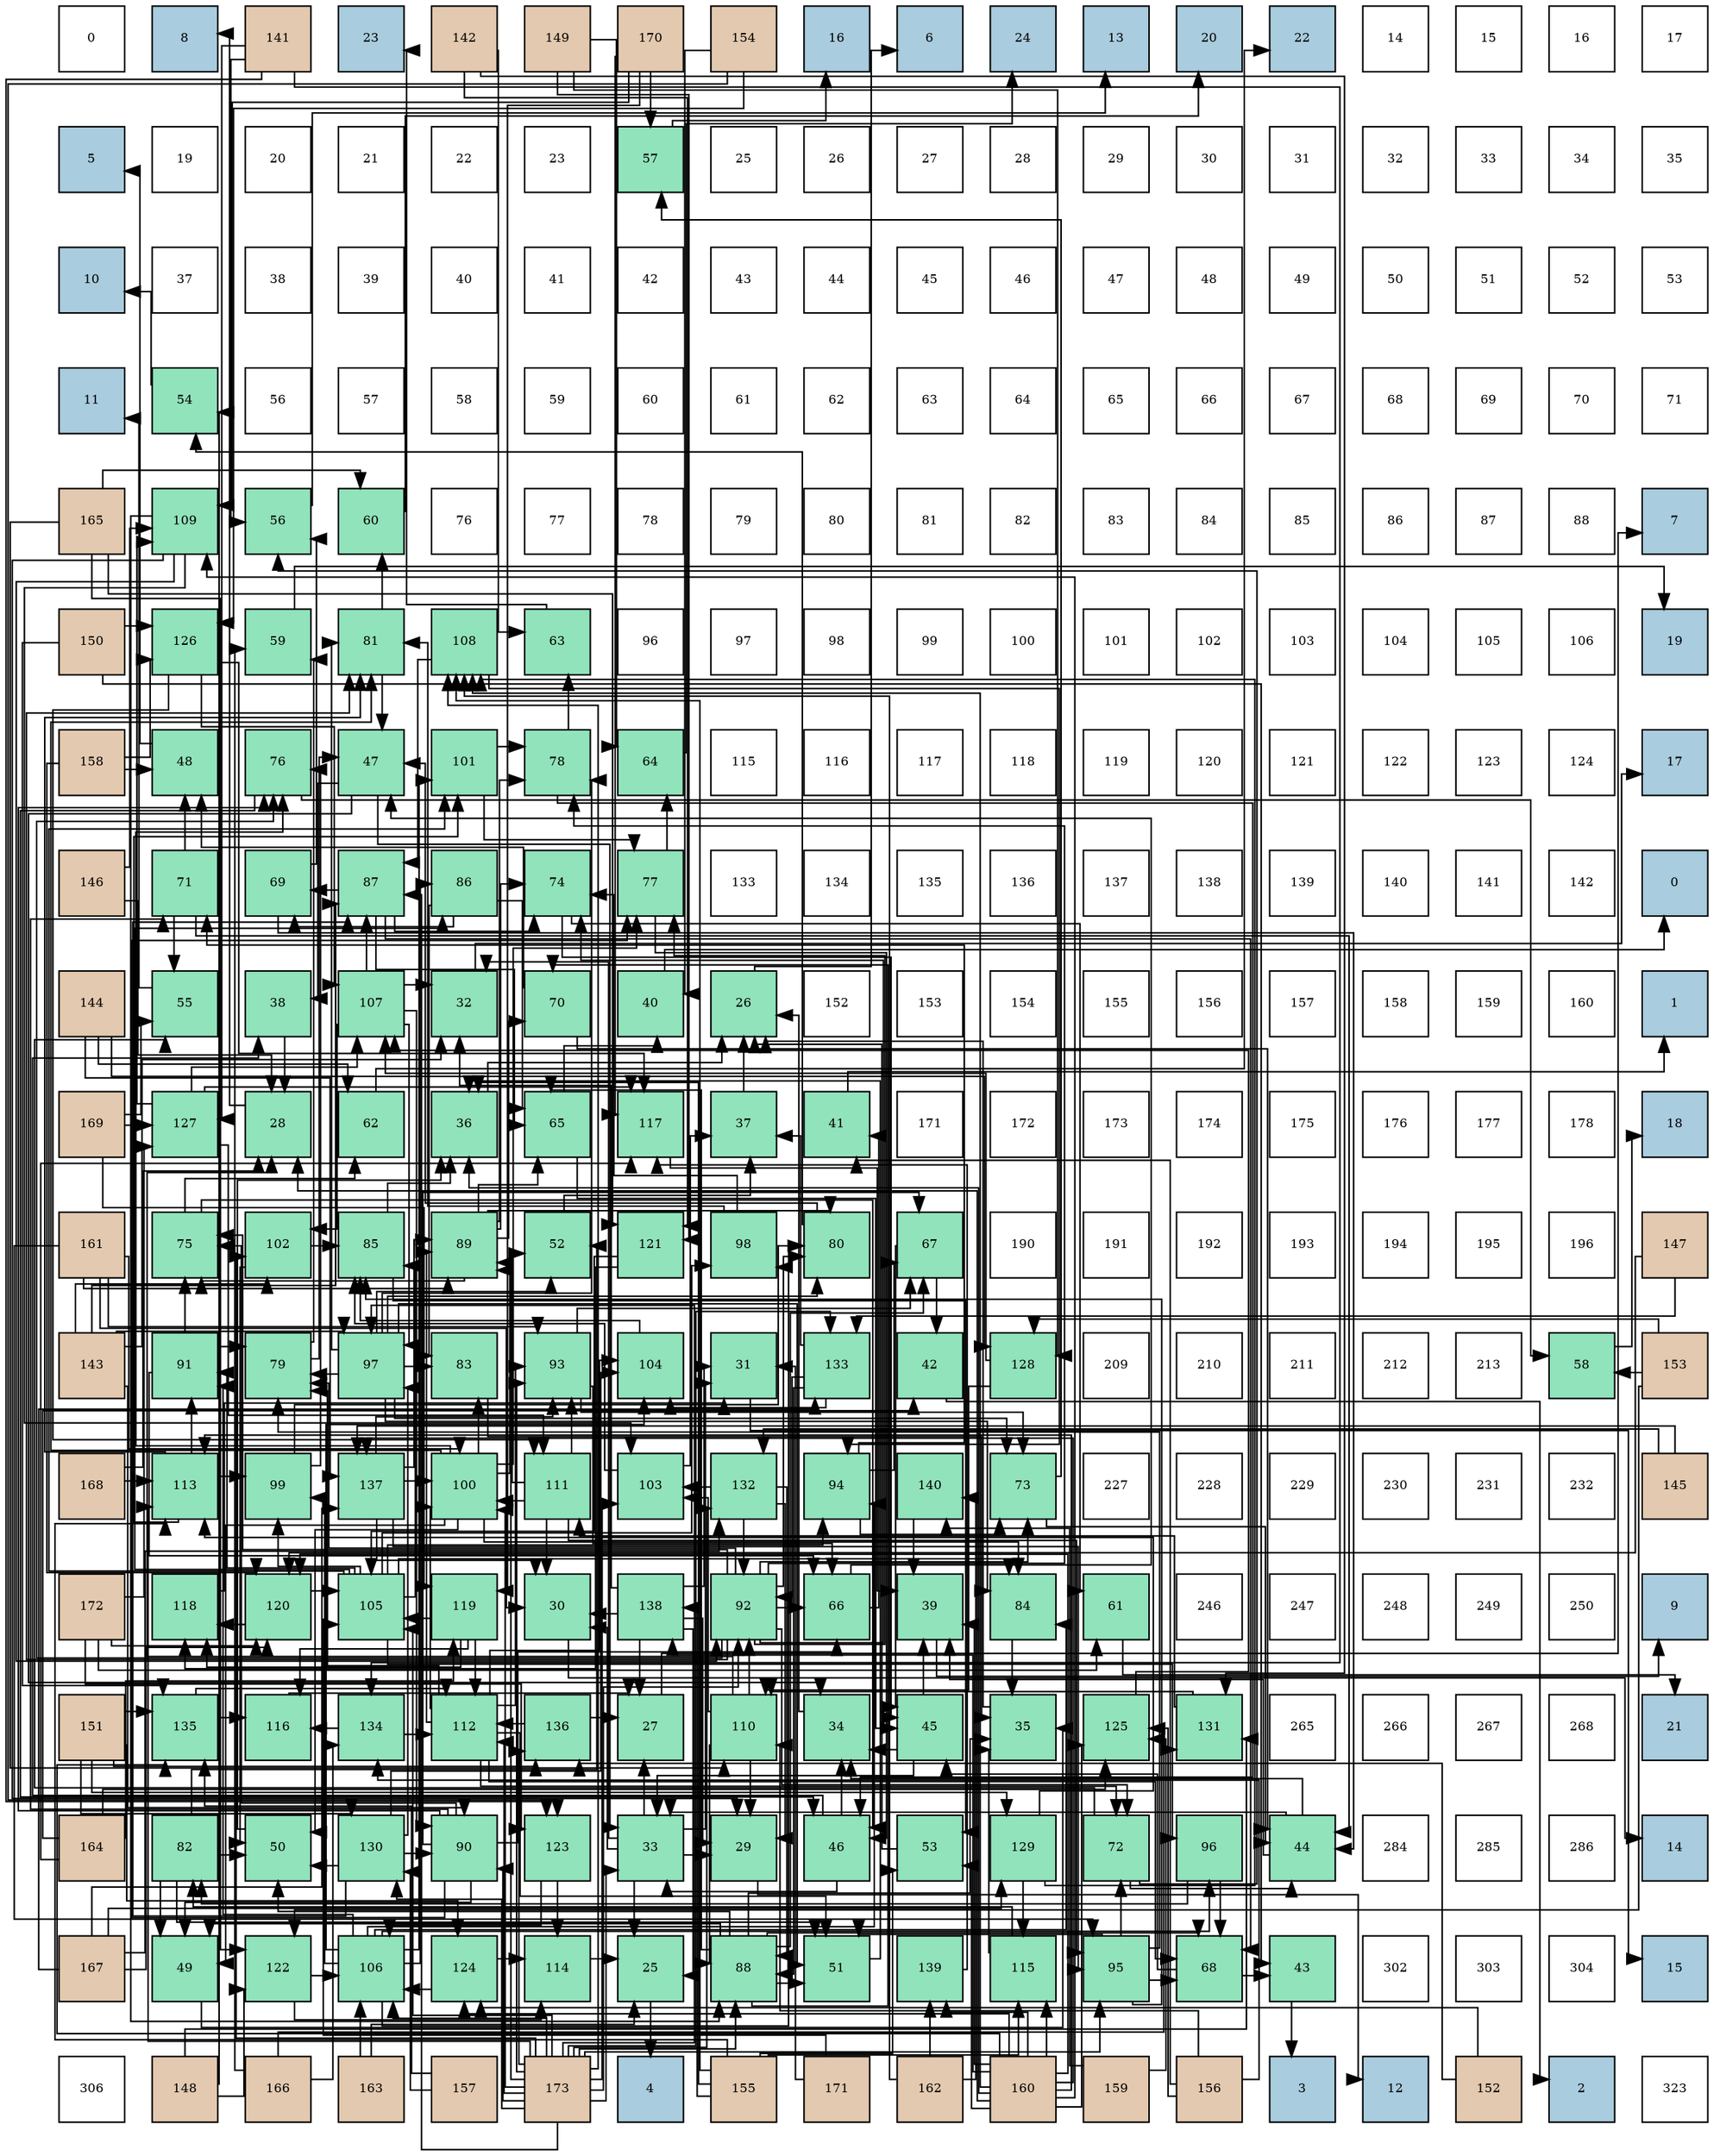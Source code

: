 digraph layout{
 rankdir=TB;
 splines=ortho;
 node [style=filled shape=square fixedsize=true width=0.6];
0[label="0", fontsize=8, fillcolor="#ffffff"];
1[label="8", fontsize=8, fillcolor="#a9ccde"];
2[label="141", fontsize=8, fillcolor="#e3c9af"];
3[label="23", fontsize=8, fillcolor="#a9ccde"];
4[label="142", fontsize=8, fillcolor="#e3c9af"];
5[label="149", fontsize=8, fillcolor="#e3c9af"];
6[label="170", fontsize=8, fillcolor="#e3c9af"];
7[label="154", fontsize=8, fillcolor="#e3c9af"];
8[label="16", fontsize=8, fillcolor="#a9ccde"];
9[label="6", fontsize=8, fillcolor="#a9ccde"];
10[label="24", fontsize=8, fillcolor="#a9ccde"];
11[label="13", fontsize=8, fillcolor="#a9ccde"];
12[label="20", fontsize=8, fillcolor="#a9ccde"];
13[label="22", fontsize=8, fillcolor="#a9ccde"];
14[label="14", fontsize=8, fillcolor="#ffffff"];
15[label="15", fontsize=8, fillcolor="#ffffff"];
16[label="16", fontsize=8, fillcolor="#ffffff"];
17[label="17", fontsize=8, fillcolor="#ffffff"];
18[label="5", fontsize=8, fillcolor="#a9ccde"];
19[label="19", fontsize=8, fillcolor="#ffffff"];
20[label="20", fontsize=8, fillcolor="#ffffff"];
21[label="21", fontsize=8, fillcolor="#ffffff"];
22[label="22", fontsize=8, fillcolor="#ffffff"];
23[label="23", fontsize=8, fillcolor="#ffffff"];
24[label="57", fontsize=8, fillcolor="#91e3bb"];
25[label="25", fontsize=8, fillcolor="#ffffff"];
26[label="26", fontsize=8, fillcolor="#ffffff"];
27[label="27", fontsize=8, fillcolor="#ffffff"];
28[label="28", fontsize=8, fillcolor="#ffffff"];
29[label="29", fontsize=8, fillcolor="#ffffff"];
30[label="30", fontsize=8, fillcolor="#ffffff"];
31[label="31", fontsize=8, fillcolor="#ffffff"];
32[label="32", fontsize=8, fillcolor="#ffffff"];
33[label="33", fontsize=8, fillcolor="#ffffff"];
34[label="34", fontsize=8, fillcolor="#ffffff"];
35[label="35", fontsize=8, fillcolor="#ffffff"];
36[label="10", fontsize=8, fillcolor="#a9ccde"];
37[label="37", fontsize=8, fillcolor="#ffffff"];
38[label="38", fontsize=8, fillcolor="#ffffff"];
39[label="39", fontsize=8, fillcolor="#ffffff"];
40[label="40", fontsize=8, fillcolor="#ffffff"];
41[label="41", fontsize=8, fillcolor="#ffffff"];
42[label="42", fontsize=8, fillcolor="#ffffff"];
43[label="43", fontsize=8, fillcolor="#ffffff"];
44[label="44", fontsize=8, fillcolor="#ffffff"];
45[label="45", fontsize=8, fillcolor="#ffffff"];
46[label="46", fontsize=8, fillcolor="#ffffff"];
47[label="47", fontsize=8, fillcolor="#ffffff"];
48[label="48", fontsize=8, fillcolor="#ffffff"];
49[label="49", fontsize=8, fillcolor="#ffffff"];
50[label="50", fontsize=8, fillcolor="#ffffff"];
51[label="51", fontsize=8, fillcolor="#ffffff"];
52[label="52", fontsize=8, fillcolor="#ffffff"];
53[label="53", fontsize=8, fillcolor="#ffffff"];
54[label="11", fontsize=8, fillcolor="#a9ccde"];
55[label="54", fontsize=8, fillcolor="#91e3bb"];
56[label="56", fontsize=8, fillcolor="#ffffff"];
57[label="57", fontsize=8, fillcolor="#ffffff"];
58[label="58", fontsize=8, fillcolor="#ffffff"];
59[label="59", fontsize=8, fillcolor="#ffffff"];
60[label="60", fontsize=8, fillcolor="#ffffff"];
61[label="61", fontsize=8, fillcolor="#ffffff"];
62[label="62", fontsize=8, fillcolor="#ffffff"];
63[label="63", fontsize=8, fillcolor="#ffffff"];
64[label="64", fontsize=8, fillcolor="#ffffff"];
65[label="65", fontsize=8, fillcolor="#ffffff"];
66[label="66", fontsize=8, fillcolor="#ffffff"];
67[label="67", fontsize=8, fillcolor="#ffffff"];
68[label="68", fontsize=8, fillcolor="#ffffff"];
69[label="69", fontsize=8, fillcolor="#ffffff"];
70[label="70", fontsize=8, fillcolor="#ffffff"];
71[label="71", fontsize=8, fillcolor="#ffffff"];
72[label="165", fontsize=8, fillcolor="#e3c9af"];
73[label="109", fontsize=8, fillcolor="#91e3bb"];
74[label="56", fontsize=8, fillcolor="#91e3bb"];
75[label="60", fontsize=8, fillcolor="#91e3bb"];
76[label="76", fontsize=8, fillcolor="#ffffff"];
77[label="77", fontsize=8, fillcolor="#ffffff"];
78[label="78", fontsize=8, fillcolor="#ffffff"];
79[label="79", fontsize=8, fillcolor="#ffffff"];
80[label="80", fontsize=8, fillcolor="#ffffff"];
81[label="81", fontsize=8, fillcolor="#ffffff"];
82[label="82", fontsize=8, fillcolor="#ffffff"];
83[label="83", fontsize=8, fillcolor="#ffffff"];
84[label="84", fontsize=8, fillcolor="#ffffff"];
85[label="85", fontsize=8, fillcolor="#ffffff"];
86[label="86", fontsize=8, fillcolor="#ffffff"];
87[label="87", fontsize=8, fillcolor="#ffffff"];
88[label="88", fontsize=8, fillcolor="#ffffff"];
89[label="7", fontsize=8, fillcolor="#a9ccde"];
90[label="150", fontsize=8, fillcolor="#e3c9af"];
91[label="126", fontsize=8, fillcolor="#91e3bb"];
92[label="59", fontsize=8, fillcolor="#91e3bb"];
93[label="81", fontsize=8, fillcolor="#91e3bb"];
94[label="108", fontsize=8, fillcolor="#91e3bb"];
95[label="63", fontsize=8, fillcolor="#91e3bb"];
96[label="96", fontsize=8, fillcolor="#ffffff"];
97[label="97", fontsize=8, fillcolor="#ffffff"];
98[label="98", fontsize=8, fillcolor="#ffffff"];
99[label="99", fontsize=8, fillcolor="#ffffff"];
100[label="100", fontsize=8, fillcolor="#ffffff"];
101[label="101", fontsize=8, fillcolor="#ffffff"];
102[label="102", fontsize=8, fillcolor="#ffffff"];
103[label="103", fontsize=8, fillcolor="#ffffff"];
104[label="104", fontsize=8, fillcolor="#ffffff"];
105[label="105", fontsize=8, fillcolor="#ffffff"];
106[label="106", fontsize=8, fillcolor="#ffffff"];
107[label="19", fontsize=8, fillcolor="#a9ccde"];
108[label="158", fontsize=8, fillcolor="#e3c9af"];
109[label="48", fontsize=8, fillcolor="#91e3bb"];
110[label="76", fontsize=8, fillcolor="#91e3bb"];
111[label="47", fontsize=8, fillcolor="#91e3bb"];
112[label="101", fontsize=8, fillcolor="#91e3bb"];
113[label="78", fontsize=8, fillcolor="#91e3bb"];
114[label="64", fontsize=8, fillcolor="#91e3bb"];
115[label="115", fontsize=8, fillcolor="#ffffff"];
116[label="116", fontsize=8, fillcolor="#ffffff"];
117[label="117", fontsize=8, fillcolor="#ffffff"];
118[label="118", fontsize=8, fillcolor="#ffffff"];
119[label="119", fontsize=8, fillcolor="#ffffff"];
120[label="120", fontsize=8, fillcolor="#ffffff"];
121[label="121", fontsize=8, fillcolor="#ffffff"];
122[label="122", fontsize=8, fillcolor="#ffffff"];
123[label="123", fontsize=8, fillcolor="#ffffff"];
124[label="124", fontsize=8, fillcolor="#ffffff"];
125[label="17", fontsize=8, fillcolor="#a9ccde"];
126[label="146", fontsize=8, fillcolor="#e3c9af"];
127[label="71", fontsize=8, fillcolor="#91e3bb"];
128[label="69", fontsize=8, fillcolor="#91e3bb"];
129[label="87", fontsize=8, fillcolor="#91e3bb"];
130[label="86", fontsize=8, fillcolor="#91e3bb"];
131[label="74", fontsize=8, fillcolor="#91e3bb"];
132[label="77", fontsize=8, fillcolor="#91e3bb"];
133[label="133", fontsize=8, fillcolor="#ffffff"];
134[label="134", fontsize=8, fillcolor="#ffffff"];
135[label="135", fontsize=8, fillcolor="#ffffff"];
136[label="136", fontsize=8, fillcolor="#ffffff"];
137[label="137", fontsize=8, fillcolor="#ffffff"];
138[label="138", fontsize=8, fillcolor="#ffffff"];
139[label="139", fontsize=8, fillcolor="#ffffff"];
140[label="140", fontsize=8, fillcolor="#ffffff"];
141[label="141", fontsize=8, fillcolor="#ffffff"];
142[label="142", fontsize=8, fillcolor="#ffffff"];
143[label="0", fontsize=8, fillcolor="#a9ccde"];
144[label="144", fontsize=8, fillcolor="#e3c9af"];
145[label="55", fontsize=8, fillcolor="#91e3bb"];
146[label="38", fontsize=8, fillcolor="#91e3bb"];
147[label="107", fontsize=8, fillcolor="#91e3bb"];
148[label="32", fontsize=8, fillcolor="#91e3bb"];
149[label="70", fontsize=8, fillcolor="#91e3bb"];
150[label="40", fontsize=8, fillcolor="#91e3bb"];
151[label="26", fontsize=8, fillcolor="#91e3bb"];
152[label="152", fontsize=8, fillcolor="#ffffff"];
153[label="153", fontsize=8, fillcolor="#ffffff"];
154[label="154", fontsize=8, fillcolor="#ffffff"];
155[label="155", fontsize=8, fillcolor="#ffffff"];
156[label="156", fontsize=8, fillcolor="#ffffff"];
157[label="157", fontsize=8, fillcolor="#ffffff"];
158[label="158", fontsize=8, fillcolor="#ffffff"];
159[label="159", fontsize=8, fillcolor="#ffffff"];
160[label="160", fontsize=8, fillcolor="#ffffff"];
161[label="1", fontsize=8, fillcolor="#a9ccde"];
162[label="169", fontsize=8, fillcolor="#e3c9af"];
163[label="127", fontsize=8, fillcolor="#91e3bb"];
164[label="28", fontsize=8, fillcolor="#91e3bb"];
165[label="62", fontsize=8, fillcolor="#91e3bb"];
166[label="36", fontsize=8, fillcolor="#91e3bb"];
167[label="65", fontsize=8, fillcolor="#91e3bb"];
168[label="117", fontsize=8, fillcolor="#91e3bb"];
169[label="37", fontsize=8, fillcolor="#91e3bb"];
170[label="41", fontsize=8, fillcolor="#91e3bb"];
171[label="171", fontsize=8, fillcolor="#ffffff"];
172[label="172", fontsize=8, fillcolor="#ffffff"];
173[label="173", fontsize=8, fillcolor="#ffffff"];
174[label="174", fontsize=8, fillcolor="#ffffff"];
175[label="175", fontsize=8, fillcolor="#ffffff"];
176[label="176", fontsize=8, fillcolor="#ffffff"];
177[label="177", fontsize=8, fillcolor="#ffffff"];
178[label="178", fontsize=8, fillcolor="#ffffff"];
179[label="18", fontsize=8, fillcolor="#a9ccde"];
180[label="161", fontsize=8, fillcolor="#e3c9af"];
181[label="75", fontsize=8, fillcolor="#91e3bb"];
182[label="102", fontsize=8, fillcolor="#91e3bb"];
183[label="85", fontsize=8, fillcolor="#91e3bb"];
184[label="89", fontsize=8, fillcolor="#91e3bb"];
185[label="52", fontsize=8, fillcolor="#91e3bb"];
186[label="121", fontsize=8, fillcolor="#91e3bb"];
187[label="98", fontsize=8, fillcolor="#91e3bb"];
188[label="80", fontsize=8, fillcolor="#91e3bb"];
189[label="67", fontsize=8, fillcolor="#91e3bb"];
190[label="190", fontsize=8, fillcolor="#ffffff"];
191[label="191", fontsize=8, fillcolor="#ffffff"];
192[label="192", fontsize=8, fillcolor="#ffffff"];
193[label="193", fontsize=8, fillcolor="#ffffff"];
194[label="194", fontsize=8, fillcolor="#ffffff"];
195[label="195", fontsize=8, fillcolor="#ffffff"];
196[label="196", fontsize=8, fillcolor="#ffffff"];
197[label="147", fontsize=8, fillcolor="#e3c9af"];
198[label="143", fontsize=8, fillcolor="#e3c9af"];
199[label="91", fontsize=8, fillcolor="#91e3bb"];
200[label="79", fontsize=8, fillcolor="#91e3bb"];
201[label="97", fontsize=8, fillcolor="#91e3bb"];
202[label="83", fontsize=8, fillcolor="#91e3bb"];
203[label="93", fontsize=8, fillcolor="#91e3bb"];
204[label="104", fontsize=8, fillcolor="#91e3bb"];
205[label="31", fontsize=8, fillcolor="#91e3bb"];
206[label="133", fontsize=8, fillcolor="#91e3bb"];
207[label="42", fontsize=8, fillcolor="#91e3bb"];
208[label="128", fontsize=8, fillcolor="#91e3bb"];
209[label="209", fontsize=8, fillcolor="#ffffff"];
210[label="210", fontsize=8, fillcolor="#ffffff"];
211[label="211", fontsize=8, fillcolor="#ffffff"];
212[label="212", fontsize=8, fillcolor="#ffffff"];
213[label="213", fontsize=8, fillcolor="#ffffff"];
214[label="58", fontsize=8, fillcolor="#91e3bb"];
215[label="153", fontsize=8, fillcolor="#e3c9af"];
216[label="168", fontsize=8, fillcolor="#e3c9af"];
217[label="113", fontsize=8, fillcolor="#91e3bb"];
218[label="99", fontsize=8, fillcolor="#91e3bb"];
219[label="137", fontsize=8, fillcolor="#91e3bb"];
220[label="100", fontsize=8, fillcolor="#91e3bb"];
221[label="111", fontsize=8, fillcolor="#91e3bb"];
222[label="103", fontsize=8, fillcolor="#91e3bb"];
223[label="132", fontsize=8, fillcolor="#91e3bb"];
224[label="94", fontsize=8, fillcolor="#91e3bb"];
225[label="140", fontsize=8, fillcolor="#91e3bb"];
226[label="73", fontsize=8, fillcolor="#91e3bb"];
227[label="227", fontsize=8, fillcolor="#ffffff"];
228[label="228", fontsize=8, fillcolor="#ffffff"];
229[label="229", fontsize=8, fillcolor="#ffffff"];
230[label="230", fontsize=8, fillcolor="#ffffff"];
231[label="231", fontsize=8, fillcolor="#ffffff"];
232[label="232", fontsize=8, fillcolor="#ffffff"];
233[label="145", fontsize=8, fillcolor="#e3c9af"];
234[label="172", fontsize=8, fillcolor="#e3c9af"];
235[label="118", fontsize=8, fillcolor="#91e3bb"];
236[label="120", fontsize=8, fillcolor="#91e3bb"];
237[label="105", fontsize=8, fillcolor="#91e3bb"];
238[label="119", fontsize=8, fillcolor="#91e3bb"];
239[label="30", fontsize=8, fillcolor="#91e3bb"];
240[label="138", fontsize=8, fillcolor="#91e3bb"];
241[label="92", fontsize=8, fillcolor="#91e3bb"];
242[label="66", fontsize=8, fillcolor="#91e3bb"];
243[label="39", fontsize=8, fillcolor="#91e3bb"];
244[label="84", fontsize=8, fillcolor="#91e3bb"];
245[label="61", fontsize=8, fillcolor="#91e3bb"];
246[label="246", fontsize=8, fillcolor="#ffffff"];
247[label="247", fontsize=8, fillcolor="#ffffff"];
248[label="248", fontsize=8, fillcolor="#ffffff"];
249[label="249", fontsize=8, fillcolor="#ffffff"];
250[label="250", fontsize=8, fillcolor="#ffffff"];
251[label="9", fontsize=8, fillcolor="#a9ccde"];
252[label="151", fontsize=8, fillcolor="#e3c9af"];
253[label="135", fontsize=8, fillcolor="#91e3bb"];
254[label="116", fontsize=8, fillcolor="#91e3bb"];
255[label="134", fontsize=8, fillcolor="#91e3bb"];
256[label="112", fontsize=8, fillcolor="#91e3bb"];
257[label="136", fontsize=8, fillcolor="#91e3bb"];
258[label="27", fontsize=8, fillcolor="#91e3bb"];
259[label="110", fontsize=8, fillcolor="#91e3bb"];
260[label="34", fontsize=8, fillcolor="#91e3bb"];
261[label="45", fontsize=8, fillcolor="#91e3bb"];
262[label="35", fontsize=8, fillcolor="#91e3bb"];
263[label="125", fontsize=8, fillcolor="#91e3bb"];
264[label="131", fontsize=8, fillcolor="#91e3bb"];
265[label="265", fontsize=8, fillcolor="#ffffff"];
266[label="266", fontsize=8, fillcolor="#ffffff"];
267[label="267", fontsize=8, fillcolor="#ffffff"];
268[label="268", fontsize=8, fillcolor="#ffffff"];
269[label="21", fontsize=8, fillcolor="#a9ccde"];
270[label="164", fontsize=8, fillcolor="#e3c9af"];
271[label="82", fontsize=8, fillcolor="#91e3bb"];
272[label="50", fontsize=8, fillcolor="#91e3bb"];
273[label="130", fontsize=8, fillcolor="#91e3bb"];
274[label="90", fontsize=8, fillcolor="#91e3bb"];
275[label="123", fontsize=8, fillcolor="#91e3bb"];
276[label="33", fontsize=8, fillcolor="#91e3bb"];
277[label="29", fontsize=8, fillcolor="#91e3bb"];
278[label="46", fontsize=8, fillcolor="#91e3bb"];
279[label="53", fontsize=8, fillcolor="#91e3bb"];
280[label="129", fontsize=8, fillcolor="#91e3bb"];
281[label="72", fontsize=8, fillcolor="#91e3bb"];
282[label="96", fontsize=8, fillcolor="#91e3bb"];
283[label="44", fontsize=8, fillcolor="#91e3bb"];
284[label="284", fontsize=8, fillcolor="#ffffff"];
285[label="285", fontsize=8, fillcolor="#ffffff"];
286[label="286", fontsize=8, fillcolor="#ffffff"];
287[label="14", fontsize=8, fillcolor="#a9ccde"];
288[label="167", fontsize=8, fillcolor="#e3c9af"];
289[label="49", fontsize=8, fillcolor="#91e3bb"];
290[label="122", fontsize=8, fillcolor="#91e3bb"];
291[label="106", fontsize=8, fillcolor="#91e3bb"];
292[label="124", fontsize=8, fillcolor="#91e3bb"];
293[label="114", fontsize=8, fillcolor="#91e3bb"];
294[label="25", fontsize=8, fillcolor="#91e3bb"];
295[label="88", fontsize=8, fillcolor="#91e3bb"];
296[label="51", fontsize=8, fillcolor="#91e3bb"];
297[label="139", fontsize=8, fillcolor="#91e3bb"];
298[label="115", fontsize=8, fillcolor="#91e3bb"];
299[label="95", fontsize=8, fillcolor="#91e3bb"];
300[label="68", fontsize=8, fillcolor="#91e3bb"];
301[label="43", fontsize=8, fillcolor="#91e3bb"];
302[label="302", fontsize=8, fillcolor="#ffffff"];
303[label="303", fontsize=8, fillcolor="#ffffff"];
304[label="304", fontsize=8, fillcolor="#ffffff"];
305[label="15", fontsize=8, fillcolor="#a9ccde"];
306[label="306", fontsize=8, fillcolor="#ffffff"];
307[label="148", fontsize=8, fillcolor="#e3c9af"];
308[label="166", fontsize=8, fillcolor="#e3c9af"];
309[label="163", fontsize=8, fillcolor="#e3c9af"];
310[label="157", fontsize=8, fillcolor="#e3c9af"];
311[label="173", fontsize=8, fillcolor="#e3c9af"];
312[label="4", fontsize=8, fillcolor="#a9ccde"];
313[label="155", fontsize=8, fillcolor="#e3c9af"];
314[label="171", fontsize=8, fillcolor="#e3c9af"];
315[label="162", fontsize=8, fillcolor="#e3c9af"];
316[label="160", fontsize=8, fillcolor="#e3c9af"];
317[label="159", fontsize=8, fillcolor="#e3c9af"];
318[label="156", fontsize=8, fillcolor="#e3c9af"];
319[label="3", fontsize=8, fillcolor="#a9ccde"];
320[label="12", fontsize=8, fillcolor="#a9ccde"];
321[label="152", fontsize=8, fillcolor="#e3c9af"];
322[label="2", fontsize=8, fillcolor="#a9ccde"];
323[label="323", fontsize=8, fillcolor="#ffffff"];
edge [constraint=false, style=vis];294 -> 312;
151 -> 9;
258 -> 89;
164 -> 1;
277 -> 320;
239 -> 287;
205 -> 305;
148 -> 125;
276 -> 294;
276 -> 258;
276 -> 277;
276 -> 239;
276 -> 205;
276 -> 148;
260 -> 151;
262 -> 151;
166 -> 151;
169 -> 151;
146 -> 164;
243 -> 251;
150 -> 143;
170 -> 161;
207 -> 322;
301 -> 319;
283 -> 276;
283 -> 260;
283 -> 243;
261 -> 276;
261 -> 260;
261 -> 243;
278 -> 276;
278 -> 260;
278 -> 146;
111 -> 276;
111 -> 260;
111 -> 146;
109 -> 18;
289 -> 262;
272 -> 166;
296 -> 166;
185 -> 169;
279 -> 151;
55 -> 36;
145 -> 54;
74 -> 11;
24 -> 8;
214 -> 179;
92 -> 107;
75 -> 12;
245 -> 269;
165 -> 13;
95 -> 3;
114 -> 10;
167 -> 150;
167 -> 261;
242 -> 170;
242 -> 111;
189 -> 207;
189 -> 261;
300 -> 301;
300 -> 261;
128 -> 283;
128 -> 74;
149 -> 283;
149 -> 109;
127 -> 283;
127 -> 109;
127 -> 145;
281 -> 283;
281 -> 145;
281 -> 74;
226 -> 283;
226 -> 24;
131 -> 261;
131 -> 245;
181 -> 278;
181 -> 165;
110 -> 278;
110 -> 214;
132 -> 278;
132 -> 114;
113 -> 278;
113 -> 95;
200 -> 111;
200 -> 92;
188 -> 111;
188 -> 55;
93 -> 111;
93 -> 75;
271 -> 289;
271 -> 272;
271 -> 296;
271 -> 185;
202 -> 262;
244 -> 262;
183 -> 166;
183 -> 279;
130 -> 167;
130 -> 128;
130 -> 202;
129 -> 167;
129 -> 300;
129 -> 128;
129 -> 131;
295 -> 262;
295 -> 289;
295 -> 272;
295 -> 296;
295 -> 167;
295 -> 189;
295 -> 300;
295 -> 149;
184 -> 167;
184 -> 149;
184 -> 131;
184 -> 181;
184 -> 113;
184 -> 188;
274 -> 289;
274 -> 242;
274 -> 189;
274 -> 127;
274 -> 181;
274 -> 110;
274 -> 132;
199 -> 242;
199 -> 181;
199 -> 200;
241 -> 242;
241 -> 281;
241 -> 226;
241 -> 131;
241 -> 181;
241 -> 110;
241 -> 132;
241 -> 113;
241 -> 200;
241 -> 188;
241 -> 93;
203 -> 242;
203 -> 189;
203 -> 226;
224 -> 189;
224 -> 127;
224 -> 226;
299 -> 296;
299 -> 300;
299 -> 281;
299 -> 200;
299 -> 183;
282 -> 300;
282 -> 271;
201 -> 296;
201 -> 185;
201 -> 226;
201 -> 113;
201 -> 200;
201 -> 188;
201 -> 93;
201 -> 202;
201 -> 244;
187 -> 131;
187 -> 93;
218 -> 110;
218 -> 188;
220 -> 289;
220 -> 272;
220 -> 185;
220 -> 110;
220 -> 132;
220 -> 93;
220 -> 202;
220 -> 244;
112 -> 132;
112 -> 113;
182 -> 272;
182 -> 183;
222 -> 169;
222 -> 183;
204 -> 183;
237 -> 244;
237 -> 183;
237 -> 130;
237 -> 199;
237 -> 224;
237 -> 282;
237 -> 187;
237 -> 218;
237 -> 112;
291 -> 244;
291 -> 130;
291 -> 199;
291 -> 224;
291 -> 282;
291 -> 187;
291 -> 218;
291 -> 112;
291 -> 204;
147 -> 148;
147 -> 129;
147 -> 274;
147 -> 201;
147 -> 182;
94 -> 129;
94 -> 224;
73 -> 277;
73 -> 295;
73 -> 241;
73 -> 222;
259 -> 164;
259 -> 277;
259 -> 295;
259 -> 241;
259 -> 222;
221 -> 239;
221 -> 184;
221 -> 203;
221 -> 299;
221 -> 220;
256 -> 296;
256 -> 300;
256 -> 281;
256 -> 200;
256 -> 184;
256 -> 203;
256 -> 220;
256 -> 204;
217 -> 93;
217 -> 199;
217 -> 218;
217 -> 112;
293 -> 294;
298 -> 262;
298 -> 271;
254 -> 258;
168 -> 243;
235 -> 205;
238 -> 237;
238 -> 256;
238 -> 254;
238 -> 235;
236 -> 237;
236 -> 235;
186 -> 237;
186 -> 235;
290 -> 291;
290 -> 293;
275 -> 291;
275 -> 293;
292 -> 291;
292 -> 293;
263 -> 147;
91 -> 147;
91 -> 221;
91 -> 168;
163 -> 147;
163 -> 73;
163 -> 221;
163 -> 168;
208 -> 147;
208 -> 259;
280 -> 94;
280 -> 217;
280 -> 298;
273 -> 272;
273 -> 129;
273 -> 274;
273 -> 201;
273 -> 204;
264 -> 259;
264 -> 221;
223 -> 277;
223 -> 295;
223 -> 241;
223 -> 222;
206 -> 169;
206 -> 295;
206 -> 241;
206 -> 204;
255 -> 256;
255 -> 254;
253 -> 256;
253 -> 254;
257 -> 258;
257 -> 256;
219 -> 239;
219 -> 184;
219 -> 203;
219 -> 299;
219 -> 220;
240 -> 294;
240 -> 258;
240 -> 277;
240 -> 239;
240 -> 205;
240 -> 148;
297 -> 168;
225 -> 243;
2 -> 74;
2 -> 275;
2 -> 163;
2 -> 255;
4 -> 95;
4 -> 186;
4 -> 264;
198 -> 148;
198 -> 129;
198 -> 274;
198 -> 201;
198 -> 182;
144 -> 165;
144 -> 208;
144 -> 219;
233 -> 223;
233 -> 219;
126 -> 164;
126 -> 73;
197 -> 236;
197 -> 206;
307 -> 55;
307 -> 290;
307 -> 264;
5 -> 114;
5 -> 186;
5 -> 208;
90 -> 301;
90 -> 91;
90 -> 253;
252 -> 292;
252 -> 280;
252 -> 273;
252 -> 253;
252 -> 257;
321 -> 292;
321 -> 257;
215 -> 214;
215 -> 290;
215 -> 208;
7 -> 150;
7 -> 275;
7 -> 91;
313 -> 166;
313 -> 279;
313 -> 94;
313 -> 217;
313 -> 298;
313 -> 240;
318 -> 170;
318 -> 259;
318 -> 263;
318 -> 255;
310 -> 273;
310 -> 253;
108 -> 109;
108 -> 236;
108 -> 91;
317 -> 263;
317 -> 225;
316 -> 164;
316 -> 166;
316 -> 243;
316 -> 279;
316 -> 94;
316 -> 73;
316 -> 217;
316 -> 298;
316 -> 236;
316 -> 292;
316 -> 263;
316 -> 253;
316 -> 219;
316 -> 240;
316 -> 297;
180 -> 239;
180 -> 184;
180 -> 203;
180 -> 299;
180 -> 220;
315 -> 94;
315 -> 297;
315 -> 225;
309 -> 294;
309 -> 291;
270 -> 207;
270 -> 168;
270 -> 238;
270 -> 263;
72 -> 75;
72 -> 259;
72 -> 186;
72 -> 290;
308 -> 92;
308 -> 264;
308 -> 255;
288 -> 236;
288 -> 280;
288 -> 223;
288 -> 206;
288 -> 219;
216 -> 164;
216 -> 217;
162 -> 145;
162 -> 238;
162 -> 163;
6 -> 24;
6 -> 73;
6 -> 168;
6 -> 238;
314 -> 205;
314 -> 237;
234 -> 245;
234 -> 236;
234 -> 275;
234 -> 163;
311 -> 276;
311 -> 129;
311 -> 295;
311 -> 184;
311 -> 274;
311 -> 241;
311 -> 203;
311 -> 299;
311 -> 201;
311 -> 220;
311 -> 182;
311 -> 222;
311 -> 237;
311 -> 291;
311 -> 94;
311 -> 256;
311 -> 217;
311 -> 273;
311 -> 223;
311 -> 206;
311 -> 257;
edge [constraint=true, style=invis];
0 -> 18 -> 36 -> 54 -> 72 -> 90 -> 108 -> 126 -> 144 -> 162 -> 180 -> 198 -> 216 -> 234 -> 252 -> 270 -> 288 -> 306;
1 -> 19 -> 37 -> 55 -> 73 -> 91 -> 109 -> 127 -> 145 -> 163 -> 181 -> 199 -> 217 -> 235 -> 253 -> 271 -> 289 -> 307;
2 -> 20 -> 38 -> 56 -> 74 -> 92 -> 110 -> 128 -> 146 -> 164 -> 182 -> 200 -> 218 -> 236 -> 254 -> 272 -> 290 -> 308;
3 -> 21 -> 39 -> 57 -> 75 -> 93 -> 111 -> 129 -> 147 -> 165 -> 183 -> 201 -> 219 -> 237 -> 255 -> 273 -> 291 -> 309;
4 -> 22 -> 40 -> 58 -> 76 -> 94 -> 112 -> 130 -> 148 -> 166 -> 184 -> 202 -> 220 -> 238 -> 256 -> 274 -> 292 -> 310;
5 -> 23 -> 41 -> 59 -> 77 -> 95 -> 113 -> 131 -> 149 -> 167 -> 185 -> 203 -> 221 -> 239 -> 257 -> 275 -> 293 -> 311;
6 -> 24 -> 42 -> 60 -> 78 -> 96 -> 114 -> 132 -> 150 -> 168 -> 186 -> 204 -> 222 -> 240 -> 258 -> 276 -> 294 -> 312;
7 -> 25 -> 43 -> 61 -> 79 -> 97 -> 115 -> 133 -> 151 -> 169 -> 187 -> 205 -> 223 -> 241 -> 259 -> 277 -> 295 -> 313;
8 -> 26 -> 44 -> 62 -> 80 -> 98 -> 116 -> 134 -> 152 -> 170 -> 188 -> 206 -> 224 -> 242 -> 260 -> 278 -> 296 -> 314;
9 -> 27 -> 45 -> 63 -> 81 -> 99 -> 117 -> 135 -> 153 -> 171 -> 189 -> 207 -> 225 -> 243 -> 261 -> 279 -> 297 -> 315;
10 -> 28 -> 46 -> 64 -> 82 -> 100 -> 118 -> 136 -> 154 -> 172 -> 190 -> 208 -> 226 -> 244 -> 262 -> 280 -> 298 -> 316;
11 -> 29 -> 47 -> 65 -> 83 -> 101 -> 119 -> 137 -> 155 -> 173 -> 191 -> 209 -> 227 -> 245 -> 263 -> 281 -> 299 -> 317;
12 -> 30 -> 48 -> 66 -> 84 -> 102 -> 120 -> 138 -> 156 -> 174 -> 192 -> 210 -> 228 -> 246 -> 264 -> 282 -> 300 -> 318;
13 -> 31 -> 49 -> 67 -> 85 -> 103 -> 121 -> 139 -> 157 -> 175 -> 193 -> 211 -> 229 -> 247 -> 265 -> 283 -> 301 -> 319;
14 -> 32 -> 50 -> 68 -> 86 -> 104 -> 122 -> 140 -> 158 -> 176 -> 194 -> 212 -> 230 -> 248 -> 266 -> 284 -> 302 -> 320;
15 -> 33 -> 51 -> 69 -> 87 -> 105 -> 123 -> 141 -> 159 -> 177 -> 195 -> 213 -> 231 -> 249 -> 267 -> 285 -> 303 -> 321;
16 -> 34 -> 52 -> 70 -> 88 -> 106 -> 124 -> 142 -> 160 -> 178 -> 196 -> 214 -> 232 -> 250 -> 268 -> 286 -> 304 -> 322;
17 -> 35 -> 53 -> 71 -> 89 -> 107 -> 125 -> 143 -> 161 -> 179 -> 197 -> 215 -> 233 -> 251 -> 269 -> 287 -> 305 -> 323;
rank = same {0 -> 1 -> 2 -> 3 -> 4 -> 5 -> 6 -> 7 -> 8 -> 9 -> 10 -> 11 -> 12 -> 13 -> 14 -> 15 -> 16 -> 17};
rank = same {18 -> 19 -> 20 -> 21 -> 22 -> 23 -> 24 -> 25 -> 26 -> 27 -> 28 -> 29 -> 30 -> 31 -> 32 -> 33 -> 34 -> 35};
rank = same {36 -> 37 -> 38 -> 39 -> 40 -> 41 -> 42 -> 43 -> 44 -> 45 -> 46 -> 47 -> 48 -> 49 -> 50 -> 51 -> 52 -> 53};
rank = same {54 -> 55 -> 56 -> 57 -> 58 -> 59 -> 60 -> 61 -> 62 -> 63 -> 64 -> 65 -> 66 -> 67 -> 68 -> 69 -> 70 -> 71};
rank = same {72 -> 73 -> 74 -> 75 -> 76 -> 77 -> 78 -> 79 -> 80 -> 81 -> 82 -> 83 -> 84 -> 85 -> 86 -> 87 -> 88 -> 89};
rank = same {90 -> 91 -> 92 -> 93 -> 94 -> 95 -> 96 -> 97 -> 98 -> 99 -> 100 -> 101 -> 102 -> 103 -> 104 -> 105 -> 106 -> 107};
rank = same {108 -> 109 -> 110 -> 111 -> 112 -> 113 -> 114 -> 115 -> 116 -> 117 -> 118 -> 119 -> 120 -> 121 -> 122 -> 123 -> 124 -> 125};
rank = same {126 -> 127 -> 128 -> 129 -> 130 -> 131 -> 132 -> 133 -> 134 -> 135 -> 136 -> 137 -> 138 -> 139 -> 140 -> 141 -> 142 -> 143};
rank = same {144 -> 145 -> 146 -> 147 -> 148 -> 149 -> 150 -> 151 -> 152 -> 153 -> 154 -> 155 -> 156 -> 157 -> 158 -> 159 -> 160 -> 161};
rank = same {162 -> 163 -> 164 -> 165 -> 166 -> 167 -> 168 -> 169 -> 170 -> 171 -> 172 -> 173 -> 174 -> 175 -> 176 -> 177 -> 178 -> 179};
rank = same {180 -> 181 -> 182 -> 183 -> 184 -> 185 -> 186 -> 187 -> 188 -> 189 -> 190 -> 191 -> 192 -> 193 -> 194 -> 195 -> 196 -> 197};
rank = same {198 -> 199 -> 200 -> 201 -> 202 -> 203 -> 204 -> 205 -> 206 -> 207 -> 208 -> 209 -> 210 -> 211 -> 212 -> 213 -> 214 -> 215};
rank = same {216 -> 217 -> 218 -> 219 -> 220 -> 221 -> 222 -> 223 -> 224 -> 225 -> 226 -> 227 -> 228 -> 229 -> 230 -> 231 -> 232 -> 233};
rank = same {234 -> 235 -> 236 -> 237 -> 238 -> 239 -> 240 -> 241 -> 242 -> 243 -> 244 -> 245 -> 246 -> 247 -> 248 -> 249 -> 250 -> 251};
rank = same {252 -> 253 -> 254 -> 255 -> 256 -> 257 -> 258 -> 259 -> 260 -> 261 -> 262 -> 263 -> 264 -> 265 -> 266 -> 267 -> 268 -> 269};
rank = same {270 -> 271 -> 272 -> 273 -> 274 -> 275 -> 276 -> 277 -> 278 -> 279 -> 280 -> 281 -> 282 -> 283 -> 284 -> 285 -> 286 -> 287};
rank = same {288 -> 289 -> 290 -> 291 -> 292 -> 293 -> 294 -> 295 -> 296 -> 297 -> 298 -> 299 -> 300 -> 301 -> 302 -> 303 -> 304 -> 305};
rank = same {306 -> 307 -> 308 -> 309 -> 310 -> 311 -> 312 -> 313 -> 314 -> 315 -> 316 -> 317 -> 318 -> 319 -> 320 -> 321 -> 322 -> 323};
}
